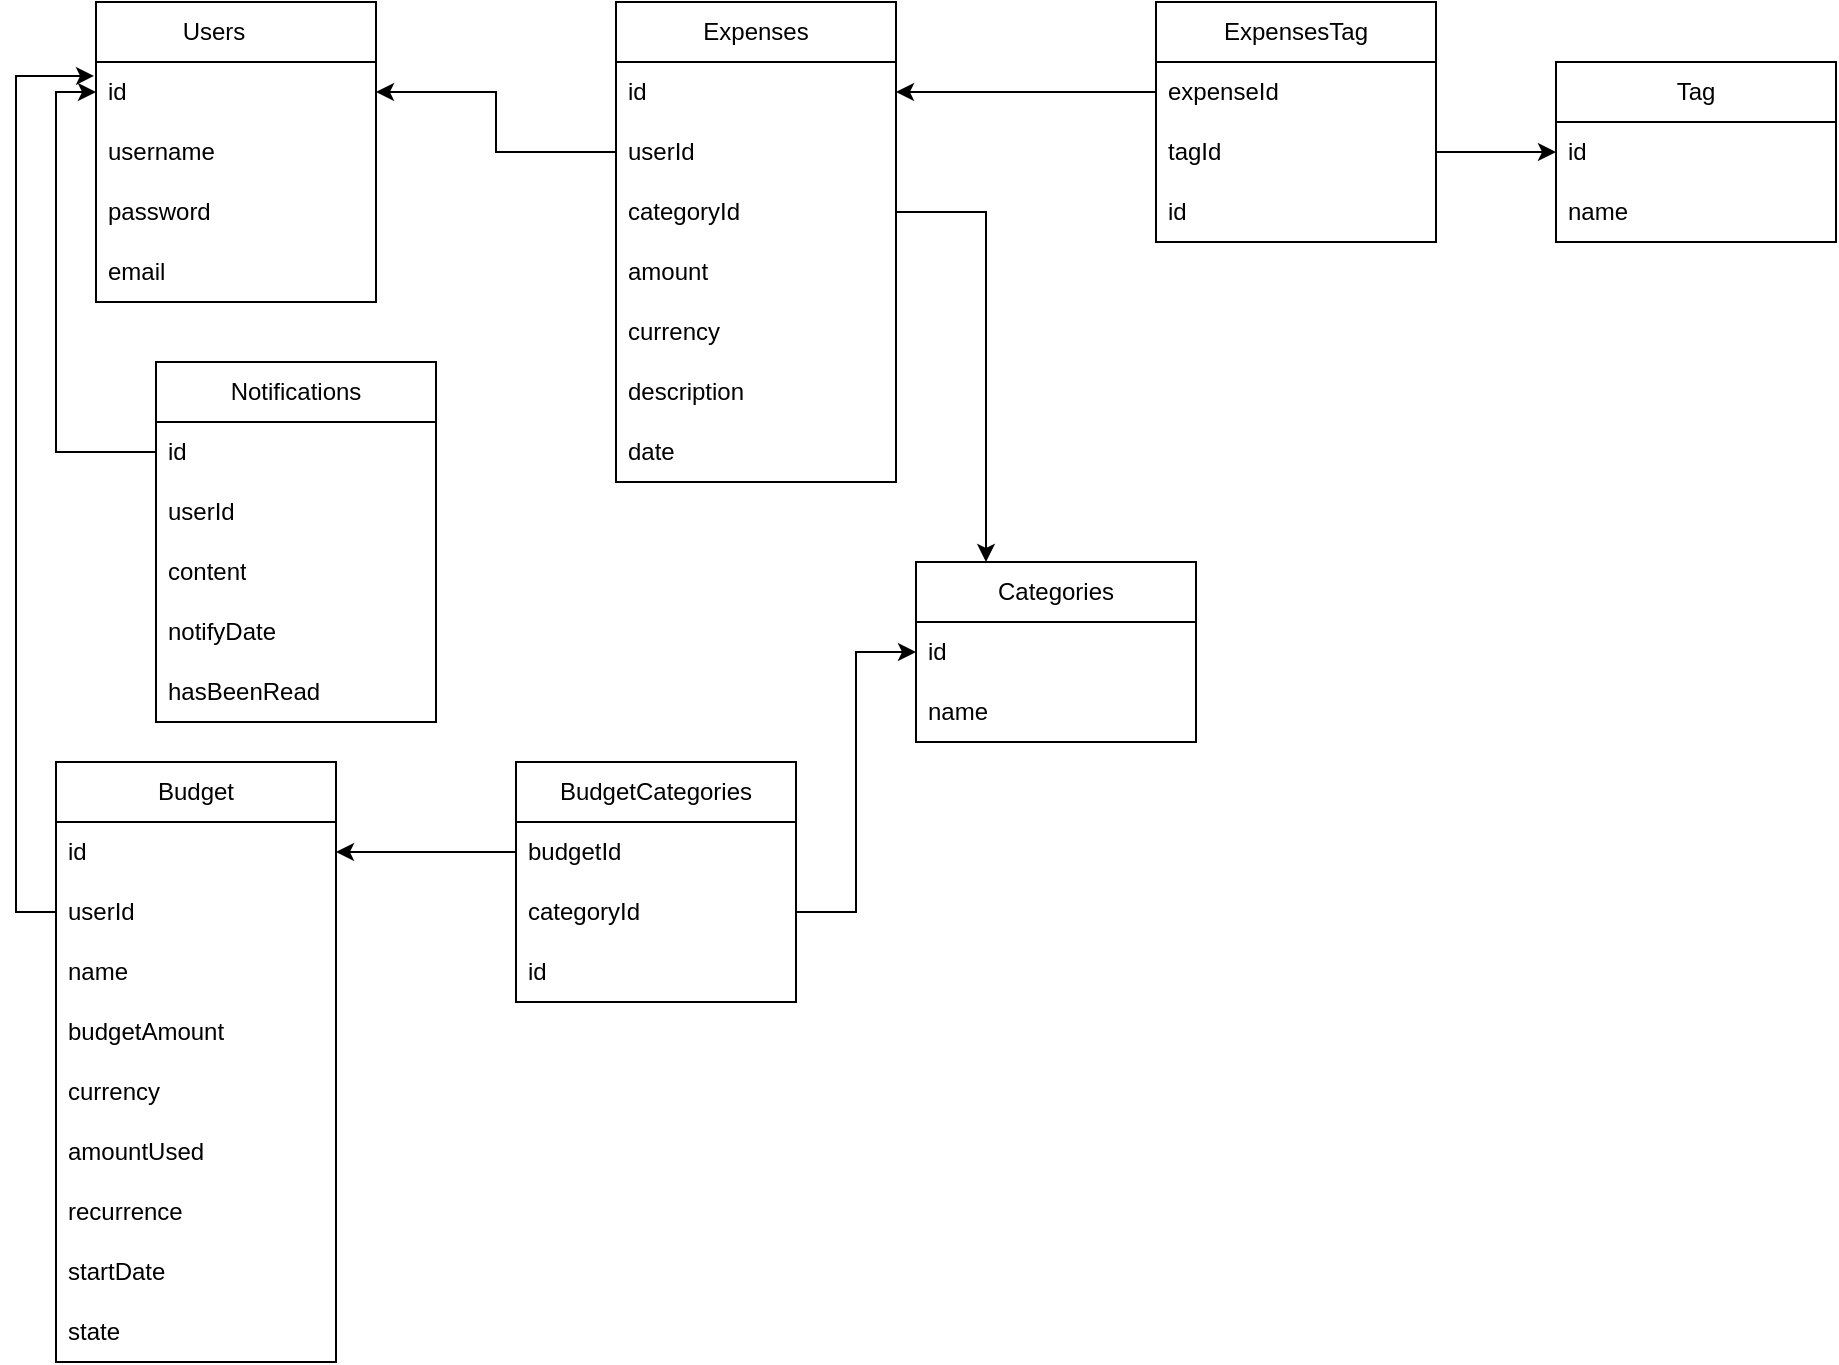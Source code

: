 <mxfile>
    <diagram name="Página-1" id="y7sSuDJKpryGkXUO9l11">
        <mxGraphModel dx="535" dy="956" grid="1" gridSize="10" guides="1" tooltips="1" connect="1" arrows="1" fold="1" page="1" pageScale="1" pageWidth="850" pageHeight="1100" background="#ffffff" math="0" shadow="0">
            <root>
                <mxCell id="0"/>
                <mxCell id="1" parent="0"/>
                <mxCell id="MKm4iPawrnHV83bU16E0-1" value="Users&lt;span style=&quot;white-space: pre;&quot;&gt;&#x9;&lt;/span&gt;" style="swimlane;fontStyle=0;childLayout=stackLayout;horizontal=1;startSize=30;horizontalStack=0;resizeParent=1;resizeParentMax=0;resizeLast=0;collapsible=1;marginBottom=0;whiteSpace=wrap;html=1;" parent="1" vertex="1">
                    <mxGeometry x="60" y="40" width="140" height="150" as="geometry"/>
                </mxCell>
                <mxCell id="MKm4iPawrnHV83bU16E0-2" value="id" style="text;strokeColor=none;fillColor=none;align=left;verticalAlign=middle;spacingLeft=4;spacingRight=4;overflow=hidden;points=[[0,0.5],[1,0.5]];portConstraint=eastwest;rotatable=0;whiteSpace=wrap;html=1;" parent="MKm4iPawrnHV83bU16E0-1" vertex="1">
                    <mxGeometry y="30" width="140" height="30" as="geometry"/>
                </mxCell>
                <mxCell id="MKm4iPawrnHV83bU16E0-3" value="username&lt;span style=&quot;white-space: pre;&quot;&gt;&#x9;&lt;/span&gt;" style="text;strokeColor=none;fillColor=none;align=left;verticalAlign=middle;spacingLeft=4;spacingRight=4;overflow=hidden;points=[[0,0.5],[1,0.5]];portConstraint=eastwest;rotatable=0;whiteSpace=wrap;html=1;" parent="MKm4iPawrnHV83bU16E0-1" vertex="1">
                    <mxGeometry y="60" width="140" height="30" as="geometry"/>
                </mxCell>
                <mxCell id="MKm4iPawrnHV83bU16E0-4" value="password" style="text;strokeColor=none;fillColor=none;align=left;verticalAlign=middle;spacingLeft=4;spacingRight=4;overflow=hidden;points=[[0,0.5],[1,0.5]];portConstraint=eastwest;rotatable=0;whiteSpace=wrap;html=1;" parent="MKm4iPawrnHV83bU16E0-1" vertex="1">
                    <mxGeometry y="90" width="140" height="30" as="geometry"/>
                </mxCell>
                <mxCell id="MKm4iPawrnHV83bU16E0-9" value="email" style="text;strokeColor=none;fillColor=none;align=left;verticalAlign=middle;spacingLeft=4;spacingRight=4;overflow=hidden;points=[[0,0.5],[1,0.5]];portConstraint=eastwest;rotatable=0;whiteSpace=wrap;html=1;" parent="MKm4iPawrnHV83bU16E0-1" vertex="1">
                    <mxGeometry y="120" width="140" height="30" as="geometry"/>
                </mxCell>
                <mxCell id="MKm4iPawrnHV83bU16E0-5" value="Expenses" style="swimlane;fontStyle=0;childLayout=stackLayout;horizontal=1;startSize=30;horizontalStack=0;resizeParent=1;resizeParentMax=0;resizeLast=0;collapsible=1;marginBottom=0;whiteSpace=wrap;html=1;" parent="1" vertex="1">
                    <mxGeometry x="320" y="40" width="140" height="240" as="geometry"/>
                </mxCell>
                <mxCell id="MKm4iPawrnHV83bU16E0-6" value="id" style="text;strokeColor=none;fillColor=none;align=left;verticalAlign=middle;spacingLeft=4;spacingRight=4;overflow=hidden;points=[[0,0.5],[1,0.5]];portConstraint=eastwest;rotatable=0;whiteSpace=wrap;html=1;" parent="MKm4iPawrnHV83bU16E0-5" vertex="1">
                    <mxGeometry y="30" width="140" height="30" as="geometry"/>
                </mxCell>
                <mxCell id="MKm4iPawrnHV83bU16E0-7" value="userId" style="text;strokeColor=none;fillColor=none;align=left;verticalAlign=middle;spacingLeft=4;spacingRight=4;overflow=hidden;points=[[0,0.5],[1,0.5]];portConstraint=eastwest;rotatable=0;whiteSpace=wrap;html=1;" parent="MKm4iPawrnHV83bU16E0-5" vertex="1">
                    <mxGeometry y="60" width="140" height="30" as="geometry"/>
                </mxCell>
                <mxCell id="mAzuhwmwtNzo1UaERGsm-1" value="categoryId" style="text;strokeColor=none;fillColor=none;align=left;verticalAlign=middle;spacingLeft=4;spacingRight=4;overflow=hidden;points=[[0,0.5],[1,0.5]];portConstraint=eastwest;rotatable=0;whiteSpace=wrap;html=1;" parent="MKm4iPawrnHV83bU16E0-5" vertex="1">
                    <mxGeometry y="90" width="140" height="30" as="geometry"/>
                </mxCell>
                <mxCell id="MKm4iPawrnHV83bU16E0-8" value="amount" style="text;strokeColor=none;fillColor=none;align=left;verticalAlign=middle;spacingLeft=4;spacingRight=4;overflow=hidden;points=[[0,0.5],[1,0.5]];portConstraint=eastwest;rotatable=0;whiteSpace=wrap;html=1;" parent="MKm4iPawrnHV83bU16E0-5" vertex="1">
                    <mxGeometry y="120" width="140" height="30" as="geometry"/>
                </mxCell>
                <mxCell id="MKm4iPawrnHV83bU16E0-35" value="currency" style="text;strokeColor=none;fillColor=none;align=left;verticalAlign=middle;spacingLeft=4;spacingRight=4;overflow=hidden;points=[[0,0.5],[1,0.5]];portConstraint=eastwest;rotatable=0;whiteSpace=wrap;html=1;" parent="MKm4iPawrnHV83bU16E0-5" vertex="1">
                    <mxGeometry y="150" width="140" height="30" as="geometry"/>
                </mxCell>
                <mxCell id="MKm4iPawrnHV83bU16E0-36" value="description" style="text;strokeColor=none;fillColor=none;align=left;verticalAlign=middle;spacingLeft=4;spacingRight=4;overflow=hidden;points=[[0,0.5],[1,0.5]];portConstraint=eastwest;rotatable=0;whiteSpace=wrap;html=1;" parent="MKm4iPawrnHV83bU16E0-5" vertex="1">
                    <mxGeometry y="180" width="140" height="30" as="geometry"/>
                </mxCell>
                <mxCell id="MKm4iPawrnHV83bU16E0-37" value="date" style="text;strokeColor=none;fillColor=none;align=left;verticalAlign=middle;spacingLeft=4;spacingRight=4;overflow=hidden;points=[[0,0.5],[1,0.5]];portConstraint=eastwest;rotatable=0;whiteSpace=wrap;html=1;" parent="MKm4iPawrnHV83bU16E0-5" vertex="1">
                    <mxGeometry y="210" width="140" height="30" as="geometry"/>
                </mxCell>
                <mxCell id="MKm4iPawrnHV83bU16E0-10" value="Categories" style="swimlane;fontStyle=0;childLayout=stackLayout;horizontal=1;startSize=30;horizontalStack=0;resizeParent=1;resizeParentMax=0;resizeLast=0;collapsible=1;marginBottom=0;whiteSpace=wrap;html=1;" parent="1" vertex="1">
                    <mxGeometry x="470" y="320" width="140" height="90" as="geometry"/>
                </mxCell>
                <mxCell id="MKm4iPawrnHV83bU16E0-11" value="id" style="text;strokeColor=none;fillColor=none;align=left;verticalAlign=middle;spacingLeft=4;spacingRight=4;overflow=hidden;points=[[0,0.5],[1,0.5]];portConstraint=eastwest;rotatable=0;whiteSpace=wrap;html=1;" parent="MKm4iPawrnHV83bU16E0-10" vertex="1">
                    <mxGeometry y="30" width="140" height="30" as="geometry"/>
                </mxCell>
                <mxCell id="MKm4iPawrnHV83bU16E0-12" value="name" style="text;strokeColor=none;fillColor=none;align=left;verticalAlign=middle;spacingLeft=4;spacingRight=4;overflow=hidden;points=[[0,0.5],[1,0.5]];portConstraint=eastwest;rotatable=0;whiteSpace=wrap;html=1;" parent="MKm4iPawrnHV83bU16E0-10" vertex="1">
                    <mxGeometry y="60" width="140" height="30" as="geometry"/>
                </mxCell>
                <mxCell id="MKm4iPawrnHV83bU16E0-14" value="ExpensesTag" style="swimlane;fontStyle=0;childLayout=stackLayout;horizontal=1;startSize=30;horizontalStack=0;resizeParent=1;resizeParentMax=0;resizeLast=0;collapsible=1;marginBottom=0;whiteSpace=wrap;html=1;" parent="1" vertex="1">
                    <mxGeometry x="590" y="40" width="140" height="120" as="geometry"/>
                </mxCell>
                <mxCell id="MKm4iPawrnHV83bU16E0-15" value="expenseId" style="text;strokeColor=none;fillColor=none;align=left;verticalAlign=middle;spacingLeft=4;spacingRight=4;overflow=hidden;points=[[0,0.5],[1,0.5]];portConstraint=eastwest;rotatable=0;whiteSpace=wrap;html=1;" parent="MKm4iPawrnHV83bU16E0-14" vertex="1">
                    <mxGeometry y="30" width="140" height="30" as="geometry"/>
                </mxCell>
                <mxCell id="MKm4iPawrnHV83bU16E0-16" value="tagId" style="text;strokeColor=none;fillColor=none;align=left;verticalAlign=middle;spacingLeft=4;spacingRight=4;overflow=hidden;points=[[0,0.5],[1,0.5]];portConstraint=eastwest;rotatable=0;whiteSpace=wrap;html=1;" parent="MKm4iPawrnHV83bU16E0-14" vertex="1">
                    <mxGeometry y="60" width="140" height="30" as="geometry"/>
                </mxCell>
                <mxCell id="MKm4iPawrnHV83bU16E0-17" value="id" style="text;strokeColor=none;fillColor=none;align=left;verticalAlign=middle;spacingLeft=4;spacingRight=4;overflow=hidden;points=[[0,0.5],[1,0.5]];portConstraint=eastwest;rotatable=0;whiteSpace=wrap;html=1;" parent="MKm4iPawrnHV83bU16E0-14" vertex="1">
                    <mxGeometry y="90" width="140" height="30" as="geometry"/>
                </mxCell>
                <mxCell id="MKm4iPawrnHV83bU16E0-18" value="Tag" style="swimlane;fontStyle=0;childLayout=stackLayout;horizontal=1;startSize=30;horizontalStack=0;resizeParent=1;resizeParentMax=0;resizeLast=0;collapsible=1;marginBottom=0;whiteSpace=wrap;html=1;" parent="1" vertex="1">
                    <mxGeometry x="790" y="70" width="140" height="90" as="geometry"/>
                </mxCell>
                <mxCell id="MKm4iPawrnHV83bU16E0-19" value="id" style="text;strokeColor=none;fillColor=none;align=left;verticalAlign=middle;spacingLeft=4;spacingRight=4;overflow=hidden;points=[[0,0.5],[1,0.5]];portConstraint=eastwest;rotatable=0;whiteSpace=wrap;html=1;" parent="MKm4iPawrnHV83bU16E0-18" vertex="1">
                    <mxGeometry y="30" width="140" height="30" as="geometry"/>
                </mxCell>
                <mxCell id="MKm4iPawrnHV83bU16E0-20" value="name" style="text;strokeColor=none;fillColor=none;align=left;verticalAlign=middle;spacingLeft=4;spacingRight=4;overflow=hidden;points=[[0,0.5],[1,0.5]];portConstraint=eastwest;rotatable=0;whiteSpace=wrap;html=1;" parent="MKm4iPawrnHV83bU16E0-18" vertex="1">
                    <mxGeometry y="60" width="140" height="30" as="geometry"/>
                </mxCell>
                <mxCell id="MKm4iPawrnHV83bU16E0-22" value="BudgetCategories" style="swimlane;fontStyle=0;childLayout=stackLayout;horizontal=1;startSize=30;horizontalStack=0;resizeParent=1;resizeParentMax=0;resizeLast=0;collapsible=1;marginBottom=0;whiteSpace=wrap;html=1;" parent="1" vertex="1">
                    <mxGeometry x="270" y="420" width="140" height="120" as="geometry"/>
                </mxCell>
                <mxCell id="MKm4iPawrnHV83bU16E0-23" value="budgetId" style="text;strokeColor=none;fillColor=none;align=left;verticalAlign=middle;spacingLeft=4;spacingRight=4;overflow=hidden;points=[[0,0.5],[1,0.5]];portConstraint=eastwest;rotatable=0;whiteSpace=wrap;html=1;" parent="MKm4iPawrnHV83bU16E0-22" vertex="1">
                    <mxGeometry y="30" width="140" height="30" as="geometry"/>
                </mxCell>
                <mxCell id="MKm4iPawrnHV83bU16E0-24" value="categoryId" style="text;strokeColor=none;fillColor=none;align=left;verticalAlign=middle;spacingLeft=4;spacingRight=4;overflow=hidden;points=[[0,0.5],[1,0.5]];portConstraint=eastwest;rotatable=0;whiteSpace=wrap;html=1;" parent="MKm4iPawrnHV83bU16E0-22" vertex="1">
                    <mxGeometry y="60" width="140" height="30" as="geometry"/>
                </mxCell>
                <mxCell id="MKm4iPawrnHV83bU16E0-25" value="id" style="text;strokeColor=none;fillColor=none;align=left;verticalAlign=middle;spacingLeft=4;spacingRight=4;overflow=hidden;points=[[0,0.5],[1,0.5]];portConstraint=eastwest;rotatable=0;whiteSpace=wrap;html=1;" parent="MKm4iPawrnHV83bU16E0-22" vertex="1">
                    <mxGeometry y="90" width="140" height="30" as="geometry"/>
                </mxCell>
                <mxCell id="MKm4iPawrnHV83bU16E0-26" value="Budget" style="swimlane;fontStyle=0;childLayout=stackLayout;horizontal=1;startSize=30;horizontalStack=0;resizeParent=1;resizeParentMax=0;resizeLast=0;collapsible=1;marginBottom=0;whiteSpace=wrap;html=1;" parent="1" vertex="1">
                    <mxGeometry x="40" y="420" width="140" height="300" as="geometry"/>
                </mxCell>
                <mxCell id="MKm4iPawrnHV83bU16E0-27" value="id" style="text;strokeColor=none;fillColor=none;align=left;verticalAlign=middle;spacingLeft=4;spacingRight=4;overflow=hidden;points=[[0,0.5],[1,0.5]];portConstraint=eastwest;rotatable=0;whiteSpace=wrap;html=1;" parent="MKm4iPawrnHV83bU16E0-26" vertex="1">
                    <mxGeometry y="30" width="140" height="30" as="geometry"/>
                </mxCell>
                <mxCell id="MKm4iPawrnHV83bU16E0-28" value="userId" style="text;strokeColor=none;fillColor=none;align=left;verticalAlign=middle;spacingLeft=4;spacingRight=4;overflow=hidden;points=[[0,0.5],[1,0.5]];portConstraint=eastwest;rotatable=0;whiteSpace=wrap;html=1;" parent="MKm4iPawrnHV83bU16E0-26" vertex="1">
                    <mxGeometry y="60" width="140" height="30" as="geometry"/>
                </mxCell>
                <mxCell id="MKm4iPawrnHV83bU16E0-29" value="name" style="text;strokeColor=none;fillColor=none;align=left;verticalAlign=middle;spacingLeft=4;spacingRight=4;overflow=hidden;points=[[0,0.5],[1,0.5]];portConstraint=eastwest;rotatable=0;whiteSpace=wrap;html=1;" parent="MKm4iPawrnHV83bU16E0-26" vertex="1">
                    <mxGeometry y="90" width="140" height="30" as="geometry"/>
                </mxCell>
                <mxCell id="MKm4iPawrnHV83bU16E0-39" value="budgetAmount" style="text;strokeColor=none;fillColor=none;align=left;verticalAlign=middle;spacingLeft=4;spacingRight=4;overflow=hidden;points=[[0,0.5],[1,0.5]];portConstraint=eastwest;rotatable=0;whiteSpace=wrap;html=1;" parent="MKm4iPawrnHV83bU16E0-26" vertex="1">
                    <mxGeometry y="120" width="140" height="30" as="geometry"/>
                </mxCell>
                <mxCell id="MKm4iPawrnHV83bU16E0-41" value="currency" style="text;strokeColor=none;fillColor=none;align=left;verticalAlign=middle;spacingLeft=4;spacingRight=4;overflow=hidden;points=[[0,0.5],[1,0.5]];portConstraint=eastwest;rotatable=0;whiteSpace=wrap;html=1;" parent="MKm4iPawrnHV83bU16E0-26" vertex="1">
                    <mxGeometry y="150" width="140" height="30" as="geometry"/>
                </mxCell>
                <mxCell id="MKm4iPawrnHV83bU16E0-42" value="amountUsed" style="text;strokeColor=none;fillColor=none;align=left;verticalAlign=middle;spacingLeft=4;spacingRight=4;overflow=hidden;points=[[0,0.5],[1,0.5]];portConstraint=eastwest;rotatable=0;whiteSpace=wrap;html=1;" parent="MKm4iPawrnHV83bU16E0-26" vertex="1">
                    <mxGeometry y="180" width="140" height="30" as="geometry"/>
                </mxCell>
                <mxCell id="MKm4iPawrnHV83bU16E0-40" value="recurrence" style="text;strokeColor=none;fillColor=none;align=left;verticalAlign=middle;spacingLeft=4;spacingRight=4;overflow=hidden;points=[[0,0.5],[1,0.5]];portConstraint=eastwest;rotatable=0;whiteSpace=wrap;html=1;" parent="MKm4iPawrnHV83bU16E0-26" vertex="1">
                    <mxGeometry y="210" width="140" height="30" as="geometry"/>
                </mxCell>
                <mxCell id="MKm4iPawrnHV83bU16E0-38" value="startDate" style="text;strokeColor=none;fillColor=none;align=left;verticalAlign=middle;spacingLeft=4;spacingRight=4;overflow=hidden;points=[[0,0.5],[1,0.5]];portConstraint=eastwest;rotatable=0;whiteSpace=wrap;html=1;" parent="MKm4iPawrnHV83bU16E0-26" vertex="1">
                    <mxGeometry y="240" width="140" height="30" as="geometry"/>
                </mxCell>
                <mxCell id="MKm4iPawrnHV83bU16E0-43" value="state" style="text;strokeColor=none;fillColor=none;align=left;verticalAlign=middle;spacingLeft=4;spacingRight=4;overflow=hidden;points=[[0,0.5],[1,0.5]];portConstraint=eastwest;rotatable=0;whiteSpace=wrap;html=1;" parent="MKm4iPawrnHV83bU16E0-26" vertex="1">
                    <mxGeometry y="270" width="140" height="30" as="geometry"/>
                </mxCell>
                <mxCell id="MKm4iPawrnHV83bU16E0-30" value="Notifications" style="swimlane;fontStyle=0;childLayout=stackLayout;horizontal=1;startSize=30;horizontalStack=0;resizeParent=1;resizeParentMax=0;resizeLast=0;collapsible=1;marginBottom=0;whiteSpace=wrap;html=1;" parent="1" vertex="1">
                    <mxGeometry x="90" y="220" width="140" height="180" as="geometry"/>
                </mxCell>
                <mxCell id="MKm4iPawrnHV83bU16E0-31" value="id" style="text;strokeColor=none;fillColor=none;align=left;verticalAlign=middle;spacingLeft=4;spacingRight=4;overflow=hidden;points=[[0,0.5],[1,0.5]];portConstraint=eastwest;rotatable=0;whiteSpace=wrap;html=1;" parent="MKm4iPawrnHV83bU16E0-30" vertex="1">
                    <mxGeometry y="30" width="140" height="30" as="geometry"/>
                </mxCell>
                <mxCell id="MKm4iPawrnHV83bU16E0-32" value="userId" style="text;strokeColor=none;fillColor=none;align=left;verticalAlign=middle;spacingLeft=4;spacingRight=4;overflow=hidden;points=[[0,0.5],[1,0.5]];portConstraint=eastwest;rotatable=0;whiteSpace=wrap;html=1;" parent="MKm4iPawrnHV83bU16E0-30" vertex="1">
                    <mxGeometry y="60" width="140" height="30" as="geometry"/>
                </mxCell>
                <mxCell id="MKm4iPawrnHV83bU16E0-33" value="content" style="text;strokeColor=none;fillColor=none;align=left;verticalAlign=middle;spacingLeft=4;spacingRight=4;overflow=hidden;points=[[0,0.5],[1,0.5]];portConstraint=eastwest;rotatable=0;whiteSpace=wrap;html=1;" parent="MKm4iPawrnHV83bU16E0-30" vertex="1">
                    <mxGeometry y="90" width="140" height="30" as="geometry"/>
                </mxCell>
                <mxCell id="MKm4iPawrnHV83bU16E0-34" value="notifyDate" style="text;strokeColor=none;fillColor=none;align=left;verticalAlign=middle;spacingLeft=4;spacingRight=4;overflow=hidden;points=[[0,0.5],[1,0.5]];portConstraint=eastwest;rotatable=0;whiteSpace=wrap;html=1;" parent="MKm4iPawrnHV83bU16E0-30" vertex="1">
                    <mxGeometry y="120" width="140" height="30" as="geometry"/>
                </mxCell>
                <mxCell id="2" value="hasBeenRead" style="text;strokeColor=none;fillColor=none;align=left;verticalAlign=middle;spacingLeft=4;spacingRight=4;overflow=hidden;points=[[0,0.5],[1,0.5]];portConstraint=eastwest;rotatable=0;whiteSpace=wrap;html=1;" vertex="1" parent="MKm4iPawrnHV83bU16E0-30">
                    <mxGeometry y="150" width="140" height="30" as="geometry"/>
                </mxCell>
                <mxCell id="MKm4iPawrnHV83bU16E0-44" style="edgeStyle=orthogonalEdgeStyle;rounded=0;orthogonalLoop=1;jettySize=auto;html=1;entryX=1;entryY=0.5;entryDx=0;entryDy=0;" parent="1" source="MKm4iPawrnHV83bU16E0-7" target="MKm4iPawrnHV83bU16E0-2" edge="1">
                    <mxGeometry relative="1" as="geometry"/>
                </mxCell>
                <mxCell id="MKm4iPawrnHV83bU16E0-45" style="edgeStyle=orthogonalEdgeStyle;rounded=0;orthogonalLoop=1;jettySize=auto;html=1;exitX=0;exitY=0.5;exitDx=0;exitDy=0;" parent="1" source="MKm4iPawrnHV83bU16E0-23" target="MKm4iPawrnHV83bU16E0-27" edge="1">
                    <mxGeometry relative="1" as="geometry"/>
                </mxCell>
                <mxCell id="MKm4iPawrnHV83bU16E0-46" style="edgeStyle=orthogonalEdgeStyle;rounded=0;orthogonalLoop=1;jettySize=auto;html=1;exitX=1;exitY=0.5;exitDx=0;exitDy=0;" parent="1" source="MKm4iPawrnHV83bU16E0-24" target="MKm4iPawrnHV83bU16E0-11" edge="1">
                    <mxGeometry relative="1" as="geometry"/>
                </mxCell>
                <mxCell id="MKm4iPawrnHV83bU16E0-47" style="edgeStyle=orthogonalEdgeStyle;rounded=0;orthogonalLoop=1;jettySize=auto;html=1;exitX=0;exitY=0.5;exitDx=0;exitDy=0;entryX=1;entryY=0.5;entryDx=0;entryDy=0;" parent="1" source="MKm4iPawrnHV83bU16E0-15" target="MKm4iPawrnHV83bU16E0-6" edge="1">
                    <mxGeometry relative="1" as="geometry"/>
                </mxCell>
                <mxCell id="MKm4iPawrnHV83bU16E0-48" style="edgeStyle=orthogonalEdgeStyle;rounded=0;orthogonalLoop=1;jettySize=auto;html=1;exitX=1;exitY=0.5;exitDx=0;exitDy=0;entryX=0;entryY=0.5;entryDx=0;entryDy=0;" parent="1" source="MKm4iPawrnHV83bU16E0-16" target="MKm4iPawrnHV83bU16E0-19" edge="1">
                    <mxGeometry relative="1" as="geometry"/>
                </mxCell>
                <mxCell id="MKm4iPawrnHV83bU16E0-49" style="edgeStyle=orthogonalEdgeStyle;rounded=0;orthogonalLoop=1;jettySize=auto;html=1;exitX=0;exitY=0.5;exitDx=0;exitDy=0;entryX=0;entryY=0.5;entryDx=0;entryDy=0;" parent="1" source="MKm4iPawrnHV83bU16E0-31" target="MKm4iPawrnHV83bU16E0-2" edge="1">
                    <mxGeometry relative="1" as="geometry"/>
                </mxCell>
                <mxCell id="MKm4iPawrnHV83bU16E0-50" style="edgeStyle=orthogonalEdgeStyle;rounded=0;orthogonalLoop=1;jettySize=auto;html=1;exitX=0;exitY=0.5;exitDx=0;exitDy=0;entryX=-0.007;entryY=0.233;entryDx=0;entryDy=0;entryPerimeter=0;" parent="1" source="MKm4iPawrnHV83bU16E0-28" target="MKm4iPawrnHV83bU16E0-2" edge="1">
                    <mxGeometry relative="1" as="geometry"/>
                </mxCell>
                <mxCell id="mAzuhwmwtNzo1UaERGsm-3" style="edgeStyle=orthogonalEdgeStyle;rounded=0;orthogonalLoop=1;jettySize=auto;html=1;exitX=1;exitY=0.5;exitDx=0;exitDy=0;entryX=0.25;entryY=0;entryDx=0;entryDy=0;" parent="1" source="mAzuhwmwtNzo1UaERGsm-1" target="MKm4iPawrnHV83bU16E0-10" edge="1">
                    <mxGeometry relative="1" as="geometry"/>
                </mxCell>
            </root>
        </mxGraphModel>
    </diagram>
</mxfile>